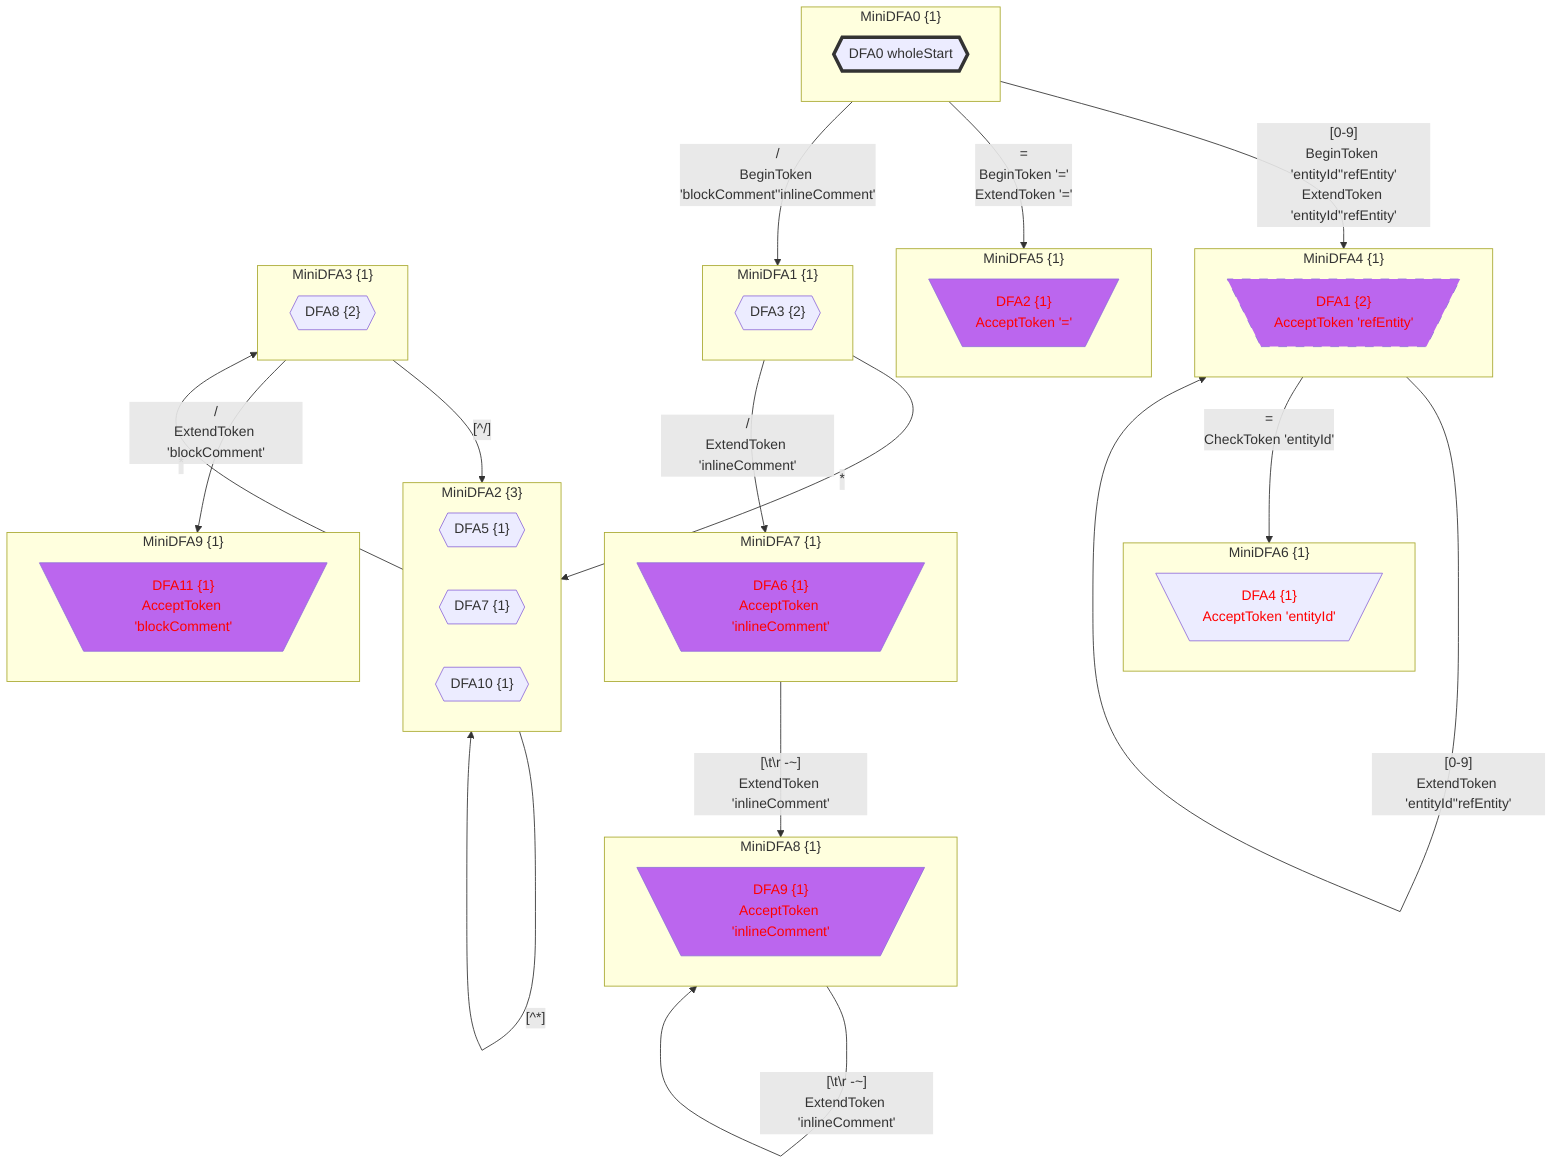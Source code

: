 flowchart
classDef c0001 color:#FF0000;
classDef c0010 stroke-dasharray: 10 10;
classDef c0011 stroke-dasharray: 10 10,color:#FF0000;
classDef c0100 fill:#BB66EE;
classDef c0101 fill:#BB66EE,color:#FF0000;
classDef c0110 fill:#BB66EE,stroke-dasharray: 10 10;
classDef c0111 fill:#BB66EE,stroke-dasharray: 10 10,color:#FF0000;
classDef c1000 stroke:#333,stroke-width:4px;
classDef c1001 stroke:#333,stroke-width:4px,color:#FF0000;
classDef c1010 stroke:#333,stroke-width:4px,stroke-dasharray: 10 10;
classDef c1011 stroke:#333,stroke-width:4px,stroke-dasharray: 10 10,color:#FF0000;
classDef c1100 stroke:#333,stroke-width:4px,fill:#BB66EE;
classDef c1101 stroke:#333,stroke-width:4px,fill:#BB66EE,color:#FF0000;
classDef c1110 stroke:#333,stroke-width:4px,fill:#BB66EE,stroke-dasharray: 10 10;
classDef c1111 stroke:#333,stroke-width:4px,fill:#BB66EE,stroke-dasharray: 10 10,color:#FF0000;
subgraph MiniDFA0_-398947286["MiniDFA0 {1}"]
DFA0_1257045888_0{{"DFA0 wholeStart"}}
class DFA0_1257045888_0 c1000;
end
class MiniDFA0_-398947286 c1000;
subgraph MiniDFA4_-122463974["MiniDFA4 {1}"]
DFA1_1892905281_1[\"DFA1 {2}
AcceptToken 'refEntity'"/]
class DFA1_1892905281_1 c0111;
end
class MiniDFA4_-122463974 c0111;
subgraph MiniDFA5_1639487572["MiniDFA5 {1}"]
DFA2_-1400778774_2[\"DFA2 {1}
AcceptToken '='"/]
class DFA2_-1400778774_2 c0101;
end
class MiniDFA5_1639487572 c0101;
subgraph MiniDFA1_1760699034["MiniDFA1 {1}"]
DFA3_1164797663_3{{"DFA3 {2}"}}
end
subgraph MiniDFA6_1463535829["MiniDFA6 {1}"]
DFA4_-561999181_4[\"DFA4 {1}
AcceptToken 'entityId'"/]
class DFA4_-561999181_4 c0001;
end
class MiniDFA6_1463535829 c0001;
subgraph MiniDFA2_-1380621967["MiniDFA2 {3}"]
DFA5_1214651240_5{{"DFA5 {1}"}}
DFA7_392280436_6{{"DFA7 {1}"}}
DFA10_-721149647_7{{"DFA10 {1}"}}
end
subgraph MiniDFA7_-1369597224["MiniDFA7 {1}"]
DFA6_14562357_8[\"DFA6 {1}
AcceptToken 'inlineComment'"/]
class DFA6_14562357_8 c0101;
end
class MiniDFA7_-1369597224 c0101;
subgraph MiniDFA3_-680397321["MiniDFA3 {1}"]
DFA8_1257315080_9{{"DFA8 {2}"}}
end
subgraph MiniDFA8_-855898515["MiniDFA8 {1}"]
DFA9_-1363874881_10[\"DFA9 {1}
AcceptToken 'inlineComment'"/]
class DFA9_-1363874881_10 c0101;
end
class MiniDFA8_-855898515 c0101;
subgraph MiniDFA9_1668245151["MiniDFA9 {1}"]
DFA11_1533316750_11[\"DFA11 {1}
AcceptToken 'blockComment'"/]
class DFA11_1533316750_11 c0101;
end
class MiniDFA9_1668245151 c0101;
MiniDFA0_-398947286 -->|"[0-9]
BeginToken 'entityId''refEntity'
ExtendToken 'entityId''refEntity'"|MiniDFA4_-122463974
MiniDFA0_-398947286 -->|"=
BeginToken '='
ExtendToken '='"|MiniDFA5_1639487572
MiniDFA0_-398947286 -->|"/
BeginToken 'blockComment''inlineComment'"|MiniDFA1_1760699034
MiniDFA4_-122463974 -->|"[0-9]
ExtendToken 'entityId''refEntity'"|MiniDFA4_-122463974
MiniDFA4_-122463974 -->|"=
CheckToken 'entityId'"|MiniDFA6_1463535829
MiniDFA1_1760699034 -->|"*"|MiniDFA2_-1380621967
MiniDFA1_1760699034 -->|"/
ExtendToken 'inlineComment'"|MiniDFA7_-1369597224
MiniDFA2_-1380621967 -->|"[^*]"|MiniDFA2_-1380621967
MiniDFA2_-1380621967 -->|"*"|MiniDFA3_-680397321
MiniDFA7_-1369597224 -->|"[#92;t#92;r#32;-~]
ExtendToken 'inlineComment'"|MiniDFA8_-855898515
MiniDFA3_-680397321 -->|"[^/]"|MiniDFA2_-1380621967
MiniDFA3_-680397321 -->|"/
ExtendToken 'blockComment'"|MiniDFA9_1668245151
MiniDFA8_-855898515 -->|"[#92;t#92;r#32;-~]
ExtendToken 'inlineComment'"|MiniDFA8_-855898515